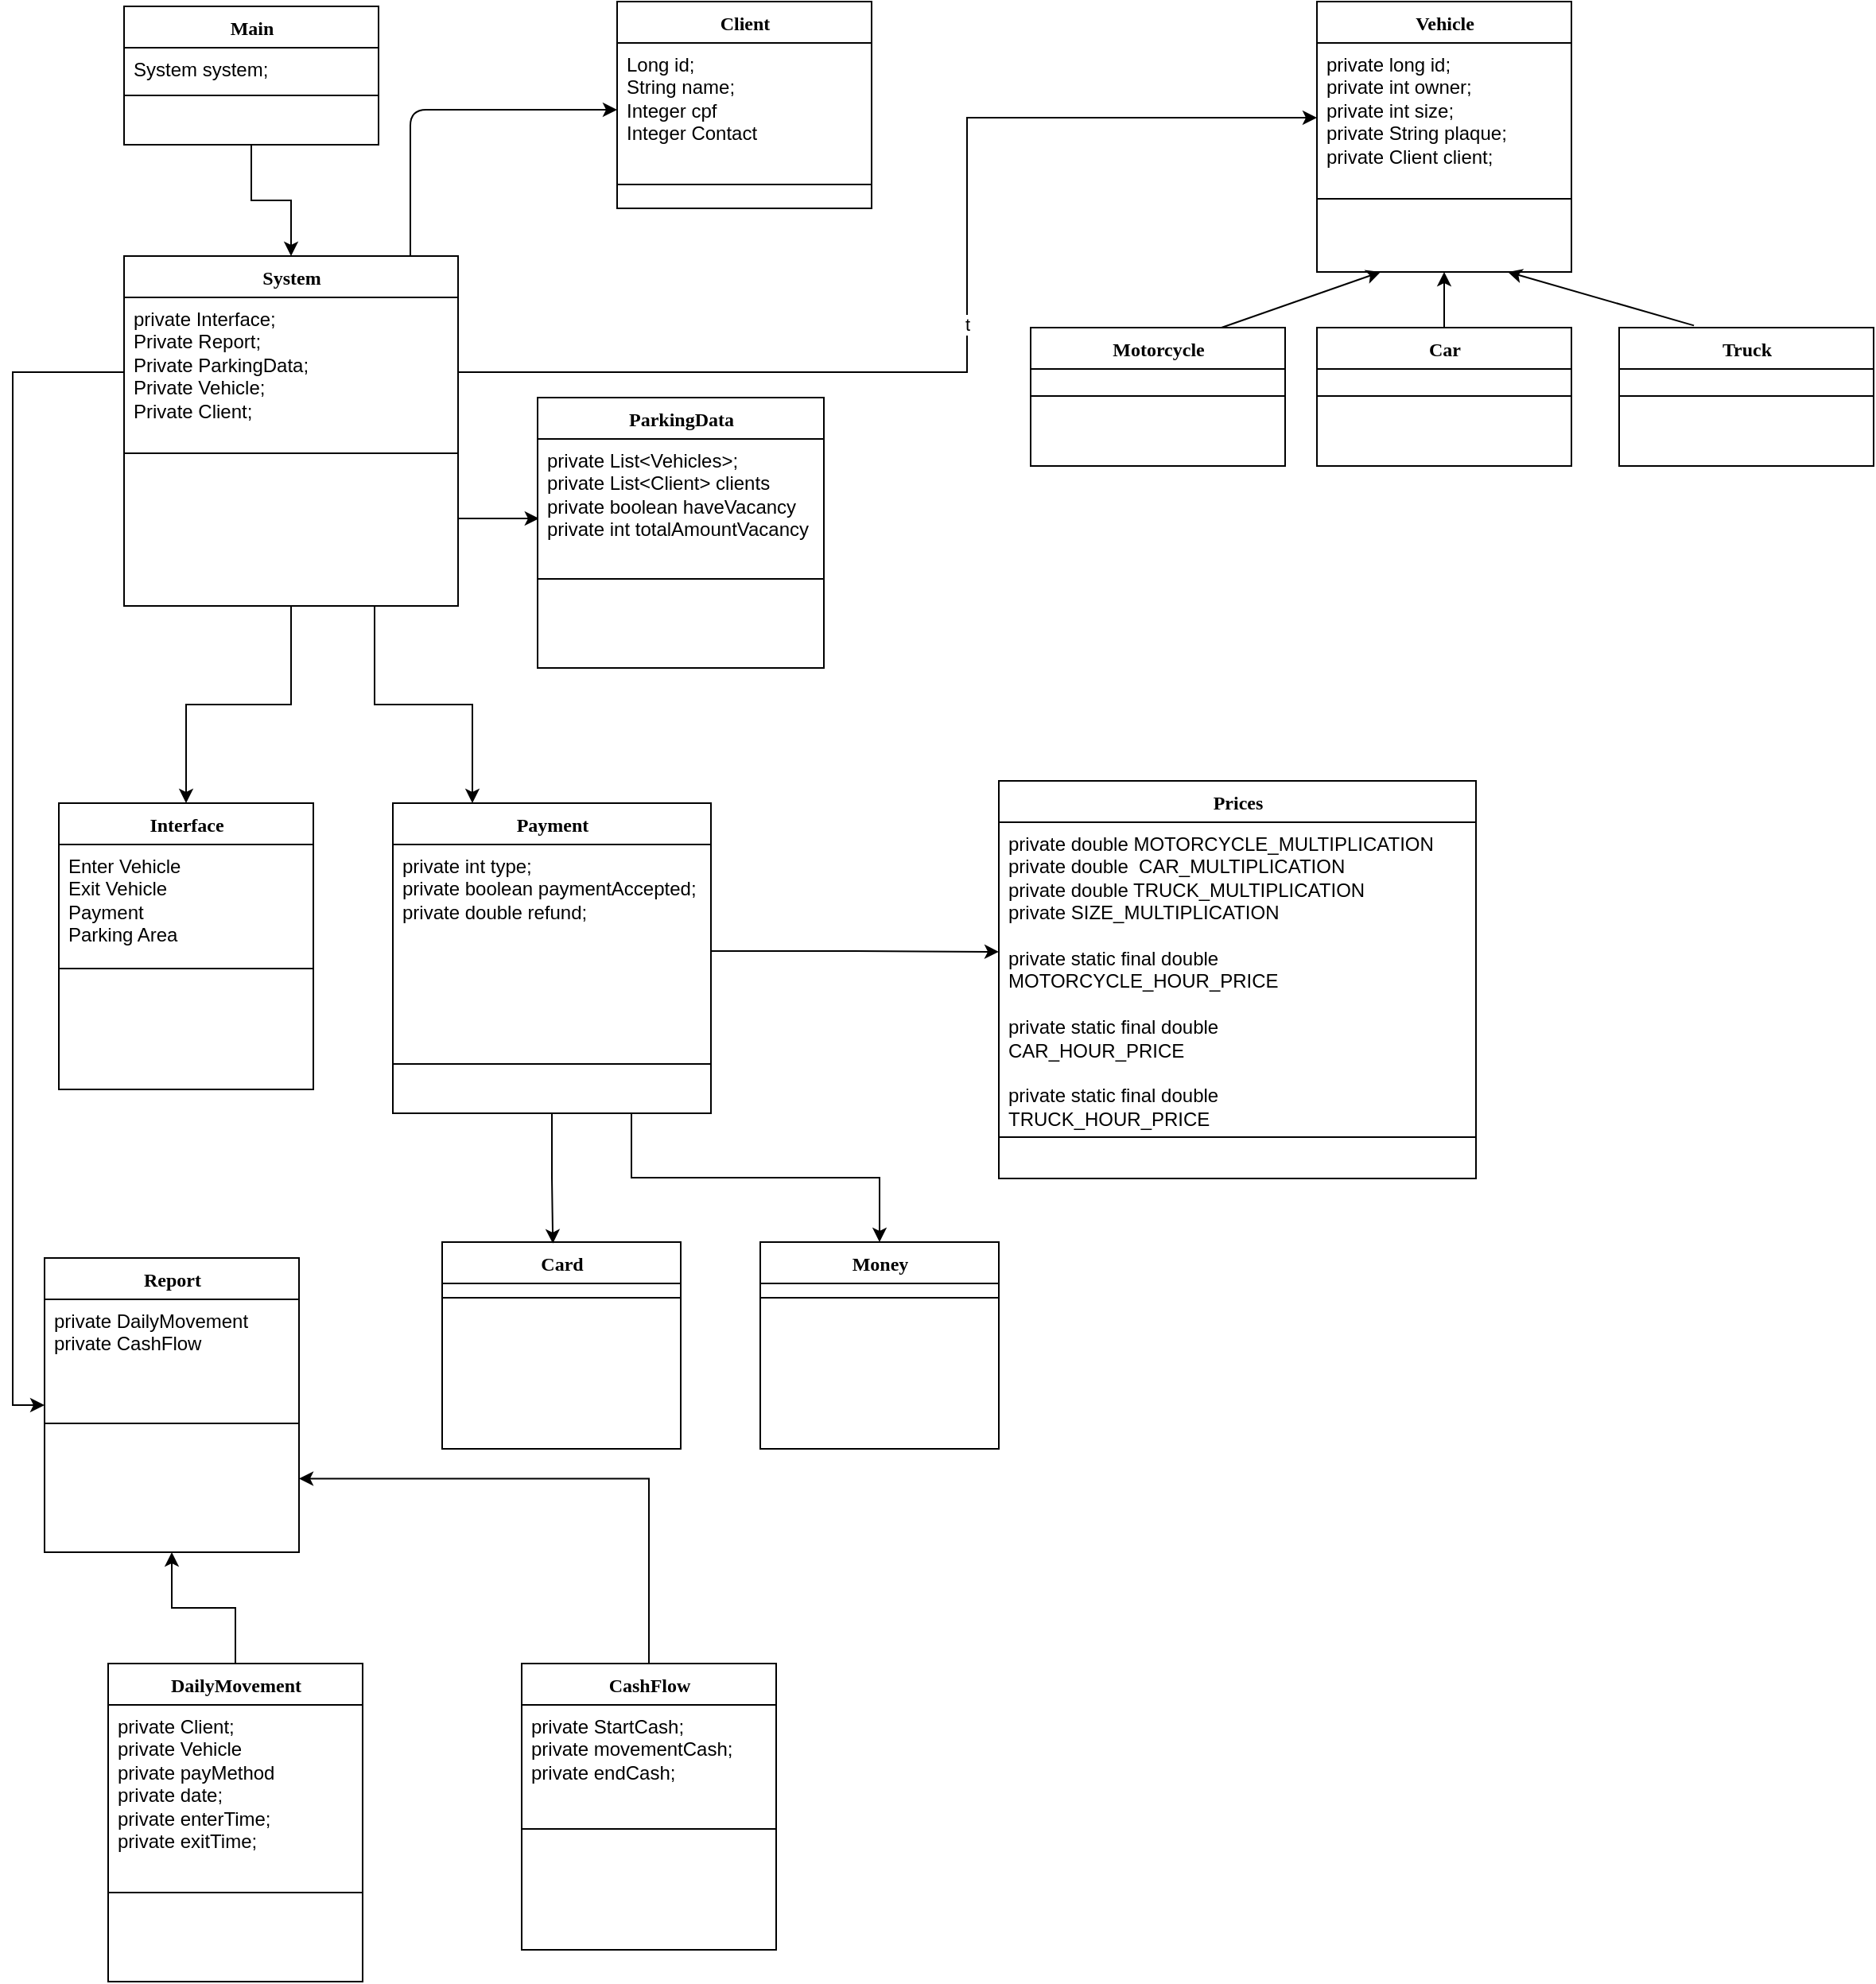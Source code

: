 <mxfile version="14.6.8" type="device"><diagram name="Page-1" id="9f46799a-70d6-7492-0946-bef42562c5a5"><mxGraphModel dx="1021" dy="541" grid="1" gridSize="10" guides="1" tooltips="1" connect="1" arrows="1" fold="1" page="1" pageScale="1" pageWidth="1100" pageHeight="850" background="#ffffff" math="0" shadow="0"><root><mxCell id="0"/><mxCell id="1" parent="0"/><mxCell id="JAyhBkhxjUQ14SxqR1gQ-80" style="edgeStyle=orthogonalEdgeStyle;rounded=0;orthogonalLoop=1;jettySize=auto;html=1;entryX=0.5;entryY=0;entryDx=0;entryDy=0;" edge="1" parent="1" source="78961159f06e98e8-17" target="JAyhBkhxjUQ14SxqR1gQ-1"><mxGeometry relative="1" as="geometry"/></mxCell><mxCell id="78961159f06e98e8-17" value="Main" style="swimlane;html=1;fontStyle=1;align=center;verticalAlign=top;childLayout=stackLayout;horizontal=1;startSize=26;horizontalStack=0;resizeParent=1;resizeLast=0;collapsible=1;marginBottom=0;swimlaneFillColor=#ffffff;rounded=0;shadow=0;comic=0;labelBackgroundColor=none;strokeWidth=1;fillColor=none;fontFamily=Verdana;fontSize=12" parent="1" vertex="1"><mxGeometry x="90" y="83" width="160" height="87" as="geometry"/></mxCell><mxCell id="78961159f06e98e8-26" value="System system;" style="text;html=1;strokeColor=none;fillColor=none;align=left;verticalAlign=top;spacingLeft=4;spacingRight=4;whiteSpace=wrap;overflow=hidden;rotatable=0;points=[[0,0.5],[1,0.5]];portConstraint=eastwest;" parent="78961159f06e98e8-17" vertex="1"><mxGeometry y="26" width="160" height="26" as="geometry"/></mxCell><mxCell id="78961159f06e98e8-19" value="" style="line;html=1;strokeWidth=1;fillColor=none;align=left;verticalAlign=middle;spacingTop=-1;spacingLeft=3;spacingRight=3;rotatable=0;labelPosition=right;points=[];portConstraint=eastwest;" parent="78961159f06e98e8-17" vertex="1"><mxGeometry y="52" width="160" height="8" as="geometry"/></mxCell><mxCell id="JAyhBkhxjUQ14SxqR1gQ-83" style="edgeStyle=orthogonalEdgeStyle;rounded=0;orthogonalLoop=1;jettySize=auto;html=1;exitX=0.5;exitY=1;exitDx=0;exitDy=0;" edge="1" parent="1" source="JAyhBkhxjUQ14SxqR1gQ-1" target="JAyhBkhxjUQ14SxqR1gQ-26"><mxGeometry relative="1" as="geometry"/></mxCell><mxCell id="JAyhBkhxjUQ14SxqR1gQ-90" style="edgeStyle=orthogonalEdgeStyle;rounded=0;orthogonalLoop=1;jettySize=auto;html=1;exitX=0.75;exitY=1;exitDx=0;exitDy=0;entryX=0.25;entryY=0;entryDx=0;entryDy=0;" edge="1" parent="1" source="JAyhBkhxjUQ14SxqR1gQ-1" target="JAyhBkhxjUQ14SxqR1gQ-65"><mxGeometry relative="1" as="geometry"/></mxCell><mxCell id="JAyhBkhxjUQ14SxqR1gQ-92" style="edgeStyle=orthogonalEdgeStyle;rounded=0;orthogonalLoop=1;jettySize=auto;html=1;exitX=1;exitY=0.75;exitDx=0;exitDy=0;entryX=0.005;entryY=0.596;entryDx=0;entryDy=0;entryPerimeter=0;" edge="1" parent="1" source="JAyhBkhxjUQ14SxqR1gQ-1" target="JAyhBkhxjUQ14SxqR1gQ-30"><mxGeometry relative="1" as="geometry"/></mxCell><mxCell id="JAyhBkhxjUQ14SxqR1gQ-1" value="System" style="swimlane;html=1;fontStyle=1;align=center;verticalAlign=top;childLayout=stackLayout;horizontal=1;startSize=26;horizontalStack=0;resizeParent=1;resizeLast=0;collapsible=1;marginBottom=0;swimlaneFillColor=#ffffff;rounded=0;shadow=0;comic=0;labelBackgroundColor=none;strokeWidth=1;fillColor=none;fontFamily=Verdana;fontSize=12" vertex="1" parent="1"><mxGeometry x="90" y="240" width="210" height="220" as="geometry"/></mxCell><mxCell id="JAyhBkhxjUQ14SxqR1gQ-2" value="private Interface;&lt;br&gt;Private Report;&lt;br&gt;Private ParkingData;&lt;br&gt;Private Vehicle;&lt;br&gt;Private Client;" style="text;html=1;strokeColor=none;fillColor=none;align=left;verticalAlign=top;spacingLeft=4;spacingRight=4;whiteSpace=wrap;overflow=hidden;rotatable=0;points=[[0,0.5],[1,0.5]];portConstraint=eastwest;" vertex="1" parent="JAyhBkhxjUQ14SxqR1gQ-1"><mxGeometry y="26" width="210" height="94" as="geometry"/></mxCell><mxCell id="JAyhBkhxjUQ14SxqR1gQ-3" value="" style="line;html=1;strokeWidth=1;fillColor=none;align=left;verticalAlign=middle;spacingTop=-1;spacingLeft=3;spacingRight=3;rotatable=0;labelPosition=right;points=[];portConstraint=eastwest;" vertex="1" parent="JAyhBkhxjUQ14SxqR1gQ-1"><mxGeometry y="120" width="210" height="8" as="geometry"/></mxCell><mxCell id="JAyhBkhxjUQ14SxqR1gQ-7" value="Vehicle" style="swimlane;html=1;fontStyle=1;align=center;verticalAlign=top;childLayout=stackLayout;horizontal=1;startSize=26;horizontalStack=0;resizeParent=1;resizeLast=0;collapsible=1;marginBottom=0;swimlaneFillColor=#ffffff;rounded=0;shadow=0;comic=0;labelBackgroundColor=none;strokeWidth=1;fillColor=none;fontFamily=Verdana;fontSize=12" vertex="1" parent="1"><mxGeometry x="840" y="80" width="160" height="170" as="geometry"/></mxCell><mxCell id="JAyhBkhxjUQ14SxqR1gQ-8" value="private long id;&lt;br&gt;private int owner;&lt;br&gt;private int size;&lt;br&gt;private String plaque;&lt;br&gt;private Client client;" style="text;html=1;strokeColor=none;fillColor=none;align=left;verticalAlign=top;spacingLeft=4;spacingRight=4;whiteSpace=wrap;overflow=hidden;rotatable=0;points=[[0,0.5],[1,0.5]];portConstraint=eastwest;" vertex="1" parent="JAyhBkhxjUQ14SxqR1gQ-7"><mxGeometry y="26" width="160" height="94" as="geometry"/></mxCell><mxCell id="JAyhBkhxjUQ14SxqR1gQ-9" value="" style="line;html=1;strokeWidth=1;fillColor=none;align=left;verticalAlign=middle;spacingTop=-1;spacingLeft=3;spacingRight=3;rotatable=0;labelPosition=right;points=[];portConstraint=eastwest;" vertex="1" parent="JAyhBkhxjUQ14SxqR1gQ-7"><mxGeometry y="120" width="160" height="8" as="geometry"/></mxCell><mxCell id="JAyhBkhxjUQ14SxqR1gQ-10" value="Motorcycle" style="swimlane;html=1;fontStyle=1;align=center;verticalAlign=top;childLayout=stackLayout;horizontal=1;startSize=26;horizontalStack=0;resizeParent=1;resizeLast=0;collapsible=1;marginBottom=0;swimlaneFillColor=#ffffff;rounded=0;shadow=0;comic=0;labelBackgroundColor=none;strokeWidth=1;fillColor=none;fontFamily=Verdana;fontSize=12" vertex="1" parent="1"><mxGeometry x="660" y="285" width="160" height="87" as="geometry"/></mxCell><mxCell id="JAyhBkhxjUQ14SxqR1gQ-12" value="" style="line;html=1;strokeWidth=1;fillColor=none;align=left;verticalAlign=middle;spacingTop=-1;spacingLeft=3;spacingRight=3;rotatable=0;labelPosition=right;points=[];portConstraint=eastwest;" vertex="1" parent="JAyhBkhxjUQ14SxqR1gQ-10"><mxGeometry y="26" width="160" height="34" as="geometry"/></mxCell><mxCell id="JAyhBkhxjUQ14SxqR1gQ-13" value="Car" style="swimlane;html=1;fontStyle=1;align=center;verticalAlign=top;childLayout=stackLayout;horizontal=1;startSize=26;horizontalStack=0;resizeParent=1;resizeLast=0;collapsible=1;marginBottom=0;swimlaneFillColor=#ffffff;rounded=0;shadow=0;comic=0;labelBackgroundColor=none;strokeWidth=1;fillColor=none;fontFamily=Verdana;fontSize=12" vertex="1" parent="1"><mxGeometry x="840" y="285" width="160" height="87" as="geometry"/></mxCell><mxCell id="JAyhBkhxjUQ14SxqR1gQ-15" value="" style="line;html=1;strokeWidth=1;fillColor=none;align=left;verticalAlign=middle;spacingTop=-1;spacingLeft=3;spacingRight=3;rotatable=0;labelPosition=right;points=[];portConstraint=eastwest;" vertex="1" parent="JAyhBkhxjUQ14SxqR1gQ-13"><mxGeometry y="26" width="160" height="34" as="geometry"/></mxCell><mxCell id="JAyhBkhxjUQ14SxqR1gQ-16" value="Truck" style="swimlane;html=1;fontStyle=1;align=center;verticalAlign=top;childLayout=stackLayout;horizontal=1;startSize=26;horizontalStack=0;resizeParent=1;resizeLast=0;collapsible=1;marginBottom=0;swimlaneFillColor=#ffffff;rounded=0;shadow=0;comic=0;labelBackgroundColor=none;strokeWidth=1;fillColor=none;fontFamily=Verdana;fontSize=12" vertex="1" parent="1"><mxGeometry x="1030" y="285" width="160" height="87" as="geometry"/></mxCell><mxCell id="JAyhBkhxjUQ14SxqR1gQ-18" value="" style="line;html=1;strokeWidth=1;fillColor=none;align=left;verticalAlign=middle;spacingTop=-1;spacingLeft=3;spacingRight=3;rotatable=0;labelPosition=right;points=[];portConstraint=eastwest;" vertex="1" parent="JAyhBkhxjUQ14SxqR1gQ-16"><mxGeometry y="26" width="160" height="34" as="geometry"/></mxCell><mxCell id="JAyhBkhxjUQ14SxqR1gQ-19" value="Report" style="swimlane;html=1;fontStyle=1;align=center;verticalAlign=top;childLayout=stackLayout;horizontal=1;startSize=26;horizontalStack=0;resizeParent=1;resizeLast=0;collapsible=1;marginBottom=0;swimlaneFillColor=#ffffff;rounded=0;shadow=0;comic=0;labelBackgroundColor=none;strokeWidth=1;fillColor=none;fontFamily=Verdana;fontSize=12" vertex="1" parent="1"><mxGeometry x="40" y="870" width="160" height="185" as="geometry"/></mxCell><mxCell id="JAyhBkhxjUQ14SxqR1gQ-20" value="private DailyMovement&lt;br&gt;private CashFlow" style="text;html=1;strokeColor=none;fillColor=none;align=left;verticalAlign=top;spacingLeft=4;spacingRight=4;whiteSpace=wrap;overflow=hidden;rotatable=0;points=[[0,0.5],[1,0.5]];portConstraint=eastwest;" vertex="1" parent="JAyhBkhxjUQ14SxqR1gQ-19"><mxGeometry y="26" width="160" height="74" as="geometry"/></mxCell><mxCell id="JAyhBkhxjUQ14SxqR1gQ-21" value="" style="line;html=1;strokeWidth=1;fillColor=none;align=left;verticalAlign=middle;spacingTop=-1;spacingLeft=3;spacingRight=3;rotatable=0;labelPosition=right;points=[];portConstraint=eastwest;" vertex="1" parent="JAyhBkhxjUQ14SxqR1gQ-19"><mxGeometry y="100" width="160" height="8" as="geometry"/></mxCell><mxCell id="JAyhBkhxjUQ14SxqR1gQ-22" value="Prices" style="swimlane;html=1;fontStyle=1;align=center;verticalAlign=top;childLayout=stackLayout;horizontal=1;startSize=26;horizontalStack=0;resizeParent=1;resizeLast=0;collapsible=1;marginBottom=0;swimlaneFillColor=#ffffff;rounded=0;shadow=0;comic=0;labelBackgroundColor=none;strokeWidth=1;fillColor=none;fontFamily=Verdana;fontSize=12" vertex="1" parent="1"><mxGeometry x="640" y="570" width="300" height="250" as="geometry"/></mxCell><mxCell id="JAyhBkhxjUQ14SxqR1gQ-23" value="private double MOTORCYCLE_MULTIPLICATION&lt;br&gt;private double&amp;nbsp; CAR_MULTIPLICATION&lt;br&gt;private double TRUCK_MULTIPLICATION&lt;br&gt;private SIZE_MULTIPLICATION&lt;br&gt;&lt;br&gt;private static final double&amp;nbsp; MOTORCYCLE_HOUR_PRICE&lt;br&gt;&lt;br&gt;private static final double&lt;br&gt;CAR_HOUR_PRICE&lt;br&gt;&lt;br&gt;private static final double&lt;br&gt;TRUCK_HOUR_PRICE" style="text;html=1;strokeColor=none;fillColor=none;align=left;verticalAlign=top;spacingLeft=4;spacingRight=4;whiteSpace=wrap;overflow=hidden;rotatable=0;points=[[0,0.5],[1,0.5]];portConstraint=eastwest;" vertex="1" parent="JAyhBkhxjUQ14SxqR1gQ-22"><mxGeometry y="26" width="300" height="194" as="geometry"/></mxCell><mxCell id="JAyhBkhxjUQ14SxqR1gQ-24" value="" style="line;html=1;strokeWidth=1;fillColor=none;align=left;verticalAlign=middle;spacingTop=-1;spacingLeft=3;spacingRight=3;rotatable=0;labelPosition=right;points=[];portConstraint=eastwest;" vertex="1" parent="JAyhBkhxjUQ14SxqR1gQ-22"><mxGeometry y="220" width="300" height="8" as="geometry"/></mxCell><mxCell id="JAyhBkhxjUQ14SxqR1gQ-26" value="Interface" style="swimlane;html=1;fontStyle=1;align=center;verticalAlign=top;childLayout=stackLayout;horizontal=1;startSize=26;horizontalStack=0;resizeParent=1;resizeLast=0;collapsible=1;marginBottom=0;swimlaneFillColor=#ffffff;rounded=0;shadow=0;comic=0;labelBackgroundColor=none;strokeWidth=1;fillColor=none;fontFamily=Verdana;fontSize=12" vertex="1" parent="1"><mxGeometry x="49" y="584" width="160" height="180" as="geometry"/></mxCell><mxCell id="JAyhBkhxjUQ14SxqR1gQ-27" value="Enter Vehicle&lt;br&gt;Exit Vehicle&lt;br&gt;Payment&lt;br&gt;Parking Area" style="text;html=1;strokeColor=none;fillColor=none;align=left;verticalAlign=top;spacingLeft=4;spacingRight=4;whiteSpace=wrap;overflow=hidden;rotatable=0;points=[[0,0.5],[1,0.5]];portConstraint=eastwest;" vertex="1" parent="JAyhBkhxjUQ14SxqR1gQ-26"><mxGeometry y="26" width="160" height="74" as="geometry"/></mxCell><mxCell id="JAyhBkhxjUQ14SxqR1gQ-28" value="" style="line;html=1;strokeWidth=1;fillColor=none;align=left;verticalAlign=middle;spacingTop=-1;spacingLeft=3;spacingRight=3;rotatable=0;labelPosition=right;points=[];portConstraint=eastwest;" vertex="1" parent="JAyhBkhxjUQ14SxqR1gQ-26"><mxGeometry y="100" width="160" height="8" as="geometry"/></mxCell><mxCell id="JAyhBkhxjUQ14SxqR1gQ-29" value="ParkingData" style="swimlane;html=1;fontStyle=1;align=center;verticalAlign=top;childLayout=stackLayout;horizontal=1;startSize=26;horizontalStack=0;resizeParent=1;resizeLast=0;collapsible=1;marginBottom=0;swimlaneFillColor=#ffffff;rounded=0;shadow=0;comic=0;labelBackgroundColor=none;strokeWidth=1;fillColor=none;fontFamily=Verdana;fontSize=12" vertex="1" parent="1"><mxGeometry x="350" y="329" width="180" height="170" as="geometry"/></mxCell><mxCell id="JAyhBkhxjUQ14SxqR1gQ-30" value="private List&amp;lt;Vehicles&amp;gt;;&lt;br&gt;private List&amp;lt;Client&amp;gt; clients&lt;br&gt;private boolean haveVacancy&lt;br&gt;private int totalAmountVacancy" style="text;html=1;strokeColor=none;fillColor=none;align=left;verticalAlign=top;spacingLeft=4;spacingRight=4;whiteSpace=wrap;overflow=hidden;rotatable=0;points=[[0,0.5],[1,0.5]];portConstraint=eastwest;" vertex="1" parent="JAyhBkhxjUQ14SxqR1gQ-29"><mxGeometry y="26" width="180" height="84" as="geometry"/></mxCell><mxCell id="JAyhBkhxjUQ14SxqR1gQ-31" value="" style="line;html=1;strokeWidth=1;fillColor=none;align=left;verticalAlign=middle;spacingTop=-1;spacingLeft=3;spacingRight=3;rotatable=0;labelPosition=right;points=[];portConstraint=eastwest;" vertex="1" parent="JAyhBkhxjUQ14SxqR1gQ-29"><mxGeometry y="110" width="180" height="8" as="geometry"/></mxCell><mxCell id="JAyhBkhxjUQ14SxqR1gQ-86" style="edgeStyle=orthogonalEdgeStyle;rounded=0;orthogonalLoop=1;jettySize=auto;html=1;exitX=0.5;exitY=0;exitDx=0;exitDy=0;entryX=1;entryY=0.75;entryDx=0;entryDy=0;" edge="1" parent="1" source="JAyhBkhxjUQ14SxqR1gQ-32" target="JAyhBkhxjUQ14SxqR1gQ-19"><mxGeometry relative="1" as="geometry"/></mxCell><mxCell id="JAyhBkhxjUQ14SxqR1gQ-32" value="CashFlow" style="swimlane;html=1;fontStyle=1;align=center;verticalAlign=top;childLayout=stackLayout;horizontal=1;startSize=26;horizontalStack=0;resizeParent=1;resizeLast=0;collapsible=1;marginBottom=0;swimlaneFillColor=#ffffff;rounded=0;shadow=0;comic=0;labelBackgroundColor=none;strokeWidth=1;fillColor=none;fontFamily=Verdana;fontSize=12" vertex="1" parent="1"><mxGeometry x="340" y="1125" width="160" height="180" as="geometry"/></mxCell><mxCell id="JAyhBkhxjUQ14SxqR1gQ-33" value="private StartCash;&lt;br&gt;private movementCash;&lt;br&gt;private endCash;" style="text;html=1;strokeColor=none;fillColor=none;align=left;verticalAlign=top;spacingLeft=4;spacingRight=4;whiteSpace=wrap;overflow=hidden;rotatable=0;points=[[0,0.5],[1,0.5]];portConstraint=eastwest;" vertex="1" parent="JAyhBkhxjUQ14SxqR1gQ-32"><mxGeometry y="26" width="160" height="74" as="geometry"/></mxCell><mxCell id="JAyhBkhxjUQ14SxqR1gQ-34" value="" style="line;html=1;strokeWidth=1;fillColor=none;align=left;verticalAlign=middle;spacingTop=-1;spacingLeft=3;spacingRight=3;rotatable=0;labelPosition=right;points=[];portConstraint=eastwest;" vertex="1" parent="JAyhBkhxjUQ14SxqR1gQ-32"><mxGeometry y="100" width="160" height="8" as="geometry"/></mxCell><mxCell id="JAyhBkhxjUQ14SxqR1gQ-85" style="edgeStyle=orthogonalEdgeStyle;rounded=0;orthogonalLoop=1;jettySize=auto;html=1;exitX=0.5;exitY=0;exitDx=0;exitDy=0;entryX=0.5;entryY=1;entryDx=0;entryDy=0;" edge="1" parent="1" source="JAyhBkhxjUQ14SxqR1gQ-57" target="JAyhBkhxjUQ14SxqR1gQ-19"><mxGeometry relative="1" as="geometry"/></mxCell><mxCell id="JAyhBkhxjUQ14SxqR1gQ-57" value="DailyMovement" style="swimlane;html=1;fontStyle=1;align=center;verticalAlign=top;childLayout=stackLayout;horizontal=1;startSize=26;horizontalStack=0;resizeParent=1;resizeLast=0;collapsible=1;marginBottom=0;swimlaneFillColor=#ffffff;rounded=0;shadow=0;comic=0;labelBackgroundColor=none;strokeWidth=1;fillColor=none;fontFamily=Verdana;fontSize=12" vertex="1" parent="1"><mxGeometry x="80" y="1125" width="160" height="200" as="geometry"/></mxCell><mxCell id="JAyhBkhxjUQ14SxqR1gQ-58" value="private Client;&lt;br&gt;private Vehicle&lt;br&gt;private payMethod&lt;br&gt;private date;&lt;br&gt;private enterTime;&lt;br&gt;private exitTime;&lt;br&gt;" style="text;html=1;strokeColor=none;fillColor=none;align=left;verticalAlign=top;spacingLeft=4;spacingRight=4;whiteSpace=wrap;overflow=hidden;rotatable=0;points=[[0,0.5],[1,0.5]];portConstraint=eastwest;" vertex="1" parent="JAyhBkhxjUQ14SxqR1gQ-57"><mxGeometry y="26" width="160" height="114" as="geometry"/></mxCell><mxCell id="JAyhBkhxjUQ14SxqR1gQ-59" value="" style="line;html=1;strokeWidth=1;fillColor=none;align=left;verticalAlign=middle;spacingTop=-1;spacingLeft=3;spacingRight=3;rotatable=0;labelPosition=right;points=[];portConstraint=eastwest;" vertex="1" parent="JAyhBkhxjUQ14SxqR1gQ-57"><mxGeometry y="140" width="160" height="8" as="geometry"/></mxCell><mxCell id="JAyhBkhxjUQ14SxqR1gQ-100" style="edgeStyle=orthogonalEdgeStyle;rounded=0;orthogonalLoop=1;jettySize=auto;html=1;exitX=0.5;exitY=1;exitDx=0;exitDy=0;entryX=0.464;entryY=0.007;entryDx=0;entryDy=0;entryPerimeter=0;" edge="1" parent="1" source="JAyhBkhxjUQ14SxqR1gQ-65" target="JAyhBkhxjUQ14SxqR1gQ-95"><mxGeometry relative="1" as="geometry"/></mxCell><mxCell id="JAyhBkhxjUQ14SxqR1gQ-101" style="edgeStyle=orthogonalEdgeStyle;rounded=0;orthogonalLoop=1;jettySize=auto;html=1;exitX=0.75;exitY=1;exitDx=0;exitDy=0;" edge="1" parent="1" source="JAyhBkhxjUQ14SxqR1gQ-65" target="JAyhBkhxjUQ14SxqR1gQ-98"><mxGeometry relative="1" as="geometry"/></mxCell><mxCell id="JAyhBkhxjUQ14SxqR1gQ-65" value="Payment" style="swimlane;html=1;fontStyle=1;align=center;verticalAlign=top;childLayout=stackLayout;horizontal=1;startSize=26;horizontalStack=0;resizeParent=1;resizeLast=0;collapsible=1;marginBottom=0;swimlaneFillColor=#ffffff;rounded=0;shadow=0;comic=0;labelBackgroundColor=none;strokeWidth=1;fillColor=none;fontFamily=Verdana;fontSize=12" vertex="1" parent="1"><mxGeometry x="259" y="584" width="200" height="195" as="geometry"/></mxCell><mxCell id="JAyhBkhxjUQ14SxqR1gQ-66" value="private int type;&lt;br&gt;private boolean paymentAccepted;&lt;br&gt;private double refund;&lt;br&gt;&lt;br&gt;" style="text;html=1;strokeColor=none;fillColor=none;align=left;verticalAlign=top;spacingLeft=4;spacingRight=4;whiteSpace=wrap;overflow=hidden;rotatable=0;points=[[0,0.5],[1,0.5]];portConstraint=eastwest;" vertex="1" parent="JAyhBkhxjUQ14SxqR1gQ-65"><mxGeometry y="26" width="200" height="134" as="geometry"/></mxCell><mxCell id="JAyhBkhxjUQ14SxqR1gQ-67" value="" style="line;html=1;strokeWidth=1;fillColor=none;align=left;verticalAlign=middle;spacingTop=-1;spacingLeft=3;spacingRight=3;rotatable=0;labelPosition=right;points=[];portConstraint=eastwest;" vertex="1" parent="JAyhBkhxjUQ14SxqR1gQ-65"><mxGeometry y="160" width="200" height="8" as="geometry"/></mxCell><mxCell id="JAyhBkhxjUQ14SxqR1gQ-71" value="Client" style="swimlane;html=1;fontStyle=1;align=center;verticalAlign=top;childLayout=stackLayout;horizontal=1;startSize=26;horizontalStack=0;resizeParent=1;resizeLast=0;collapsible=1;marginBottom=0;swimlaneFillColor=#ffffff;rounded=0;shadow=0;comic=0;labelBackgroundColor=none;strokeWidth=1;fillColor=none;fontFamily=Verdana;fontSize=12" vertex="1" parent="1"><mxGeometry x="400" y="80" width="160" height="130" as="geometry"/></mxCell><mxCell id="JAyhBkhxjUQ14SxqR1gQ-72" value="Long id;&lt;br&gt;String name;&lt;br&gt;Integer cpf&lt;br&gt;Integer Contact&lt;br&gt;" style="text;html=1;strokeColor=none;fillColor=none;align=left;verticalAlign=top;spacingLeft=4;spacingRight=4;whiteSpace=wrap;overflow=hidden;rotatable=0;points=[[0,0.5],[1,0.5]];portConstraint=eastwest;" vertex="1" parent="JAyhBkhxjUQ14SxqR1gQ-71"><mxGeometry y="26" width="160" height="84" as="geometry"/></mxCell><mxCell id="JAyhBkhxjUQ14SxqR1gQ-73" value="" style="line;html=1;strokeWidth=1;fillColor=none;align=left;verticalAlign=middle;spacingTop=-1;spacingLeft=3;spacingRight=3;rotatable=0;labelPosition=right;points=[];portConstraint=eastwest;" vertex="1" parent="JAyhBkhxjUQ14SxqR1gQ-71"><mxGeometry y="110" width="160" height="10" as="geometry"/></mxCell><mxCell id="JAyhBkhxjUQ14SxqR1gQ-76" value="" style="endArrow=classic;html=1;exitX=0.75;exitY=0;exitDx=0;exitDy=0;entryX=0.25;entryY=1;entryDx=0;entryDy=0;" edge="1" parent="1" source="JAyhBkhxjUQ14SxqR1gQ-10" target="JAyhBkhxjUQ14SxqR1gQ-7"><mxGeometry width="50" height="50" relative="1" as="geometry"><mxPoint x="840" y="335" as="sourcePoint"/><mxPoint x="890" y="285" as="targetPoint"/></mxGeometry></mxCell><mxCell id="JAyhBkhxjUQ14SxqR1gQ-77" value="" style="endArrow=classic;html=1;exitX=0.5;exitY=0;exitDx=0;exitDy=0;entryX=0.5;entryY=1;entryDx=0;entryDy=0;" edge="1" parent="1" source="JAyhBkhxjUQ14SxqR1gQ-13" target="JAyhBkhxjUQ14SxqR1gQ-7"><mxGeometry width="50" height="50" relative="1" as="geometry"><mxPoint x="900" y="285" as="sourcePoint"/><mxPoint x="950" y="235" as="targetPoint"/></mxGeometry></mxCell><mxCell id="JAyhBkhxjUQ14SxqR1gQ-78" value="" style="endArrow=classic;html=1;exitX=0.294;exitY=-0.015;exitDx=0;exitDy=0;entryX=0.75;entryY=1;entryDx=0;entryDy=0;exitPerimeter=0;" edge="1" parent="1" source="JAyhBkhxjUQ14SxqR1gQ-16" target="JAyhBkhxjUQ14SxqR1gQ-7"><mxGeometry width="50" height="50" relative="1" as="geometry"><mxPoint x="840" y="335" as="sourcePoint"/><mxPoint x="890" y="285" as="targetPoint"/></mxGeometry></mxCell><mxCell id="JAyhBkhxjUQ14SxqR1gQ-82" value="" style="endArrow=classic;html=1;entryX=0;entryY=0.5;entryDx=0;entryDy=0;" edge="1" parent="1" target="JAyhBkhxjUQ14SxqR1gQ-72"><mxGeometry width="50" height="50" relative="1" as="geometry"><mxPoint x="270" y="240" as="sourcePoint"/><mxPoint x="320" y="190" as="targetPoint"/><Array as="points"><mxPoint x="270" y="148"/></Array></mxGeometry></mxCell><mxCell id="JAyhBkhxjUQ14SxqR1gQ-87" style="edgeStyle=orthogonalEdgeStyle;rounded=0;orthogonalLoop=1;jettySize=auto;html=1;exitX=0;exitY=0.5;exitDx=0;exitDy=0;entryX=0;entryY=0.5;entryDx=0;entryDy=0;" edge="1" parent="1" source="JAyhBkhxjUQ14SxqR1gQ-2" target="JAyhBkhxjUQ14SxqR1gQ-19"><mxGeometry relative="1" as="geometry"/></mxCell><mxCell id="JAyhBkhxjUQ14SxqR1gQ-91" style="edgeStyle=orthogonalEdgeStyle;rounded=0;orthogonalLoop=1;jettySize=auto;html=1;exitX=1;exitY=0.5;exitDx=0;exitDy=0;entryX=0;entryY=0.42;entryDx=0;entryDy=0;entryPerimeter=0;" edge="1" parent="1" source="JAyhBkhxjUQ14SxqR1gQ-66" target="JAyhBkhxjUQ14SxqR1gQ-23"><mxGeometry relative="1" as="geometry"/></mxCell><mxCell id="JAyhBkhxjUQ14SxqR1gQ-94" value="t" style="edgeStyle=orthogonalEdgeStyle;rounded=0;orthogonalLoop=1;jettySize=auto;html=1;exitX=1;exitY=0.5;exitDx=0;exitDy=0;entryX=0;entryY=0.5;entryDx=0;entryDy=0;" edge="1" parent="1" source="JAyhBkhxjUQ14SxqR1gQ-2" target="JAyhBkhxjUQ14SxqR1gQ-8"><mxGeometry relative="1" as="geometry"><mxPoint x="590" y="230" as="targetPoint"/><Array as="points"><mxPoint x="620" y="313"/><mxPoint x="620" y="153"/></Array></mxGeometry></mxCell><mxCell id="JAyhBkhxjUQ14SxqR1gQ-95" value="Card" style="swimlane;html=1;fontStyle=1;align=center;verticalAlign=top;childLayout=stackLayout;horizontal=1;startSize=26;horizontalStack=0;resizeParent=1;resizeLast=0;collapsible=1;marginBottom=0;swimlaneFillColor=#ffffff;rounded=0;shadow=0;comic=0;labelBackgroundColor=none;strokeWidth=1;fillColor=none;fontFamily=Verdana;fontSize=12" vertex="1" parent="1"><mxGeometry x="290" y="860" width="150" height="130" as="geometry"/></mxCell><mxCell id="JAyhBkhxjUQ14SxqR1gQ-97" value="" style="line;html=1;strokeWidth=1;fillColor=none;align=left;verticalAlign=middle;spacingTop=-1;spacingLeft=3;spacingRight=3;rotatable=0;labelPosition=right;points=[];portConstraint=eastwest;" vertex="1" parent="JAyhBkhxjUQ14SxqR1gQ-95"><mxGeometry y="26" width="150" height="18" as="geometry"/></mxCell><mxCell id="JAyhBkhxjUQ14SxqR1gQ-98" value="Money" style="swimlane;html=1;fontStyle=1;align=center;verticalAlign=top;childLayout=stackLayout;horizontal=1;startSize=26;horizontalStack=0;resizeParent=1;resizeLast=0;collapsible=1;marginBottom=0;swimlaneFillColor=#ffffff;rounded=0;shadow=0;comic=0;labelBackgroundColor=none;strokeWidth=1;fillColor=none;fontFamily=Verdana;fontSize=12" vertex="1" parent="1"><mxGeometry x="490" y="860" width="150" height="130" as="geometry"/></mxCell><mxCell id="JAyhBkhxjUQ14SxqR1gQ-99" value="" style="line;html=1;strokeWidth=1;fillColor=none;align=left;verticalAlign=middle;spacingTop=-1;spacingLeft=3;spacingRight=3;rotatable=0;labelPosition=right;points=[];portConstraint=eastwest;" vertex="1" parent="JAyhBkhxjUQ14SxqR1gQ-98"><mxGeometry y="26" width="150" height="18" as="geometry"/></mxCell></root></mxGraphModel></diagram></mxfile>